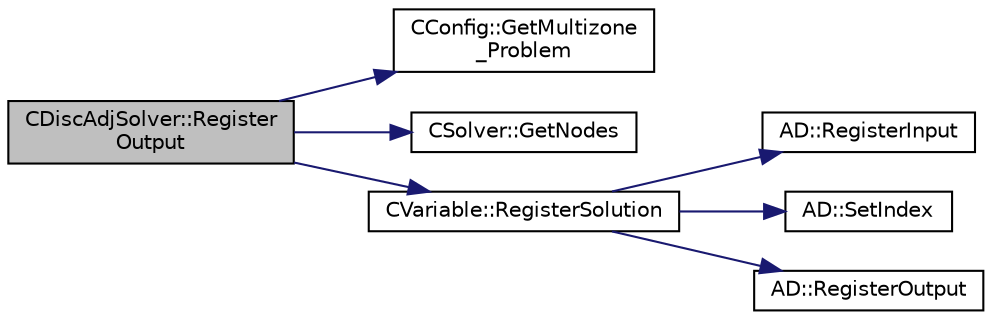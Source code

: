 digraph "CDiscAdjSolver::RegisterOutput"
{
  edge [fontname="Helvetica",fontsize="10",labelfontname="Helvetica",labelfontsize="10"];
  node [fontname="Helvetica",fontsize="10",shape=record];
  rankdir="LR";
  Node201 [label="CDiscAdjSolver::Register\lOutput",height=0.2,width=0.4,color="black", fillcolor="grey75", style="filled", fontcolor="black"];
  Node201 -> Node202 [color="midnightblue",fontsize="10",style="solid",fontname="Helvetica"];
  Node202 [label="CConfig::GetMultizone\l_Problem",height=0.2,width=0.4,color="black", fillcolor="white", style="filled",URL="$class_c_config.html#ad9233b666b21e43c18592925be61cc9b",tooltip="Get whether the simulation we are running is a multizone simulation. "];
  Node201 -> Node203 [color="midnightblue",fontsize="10",style="solid",fontname="Helvetica"];
  Node203 [label="CSolver::GetNodes",height=0.2,width=0.4,color="black", fillcolor="white", style="filled",URL="$class_c_solver.html#af3198e52a2ea377bb765647b5e697197",tooltip="Allow outside access to the nodes of the solver, containing conservatives, primitives, etc. "];
  Node201 -> Node204 [color="midnightblue",fontsize="10",style="solid",fontname="Helvetica"];
  Node204 [label="CVariable::RegisterSolution",height=0.2,width=0.4,color="black", fillcolor="white", style="filled",URL="$class_c_variable.html#a5d8ee15634fe43e299092ff882ffa796",tooltip="Register the variables in the solution array as input/output variable. "];
  Node204 -> Node205 [color="midnightblue",fontsize="10",style="solid",fontname="Helvetica"];
  Node205 [label="AD::RegisterInput",height=0.2,width=0.4,color="black", fillcolor="white", style="filled",URL="$namespace_a_d.html#a05310227c195f7e83d394ce9cae8b73e",tooltip="Registers the variable as an input and saves internal data (indices). I.e. as a leaf of the computati..."];
  Node204 -> Node206 [color="midnightblue",fontsize="10",style="solid",fontname="Helvetica"];
  Node206 [label="AD::SetIndex",height=0.2,width=0.4,color="black", fillcolor="white", style="filled",URL="$namespace_a_d.html#a93909396dd20444ea1ad3100003ff08c",tooltip="Evaluates and saves gradient data from a variable. "];
  Node204 -> Node207 [color="midnightblue",fontsize="10",style="solid",fontname="Helvetica"];
  Node207 [label="AD::RegisterOutput",height=0.2,width=0.4,color="black", fillcolor="white", style="filled",URL="$namespace_a_d.html#ae381e45797545e980376c4aeb3f5afdc",tooltip="Registers the variable as an output. I.e. as the root of the computational graph. ..."];
}
